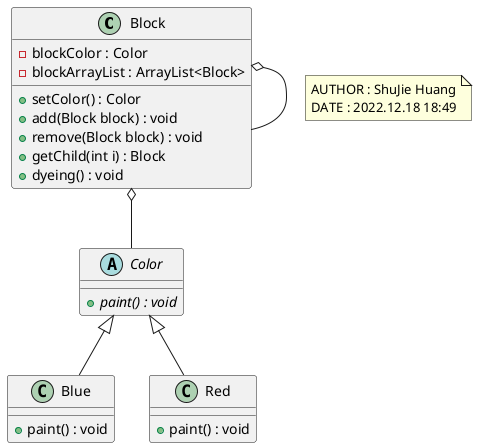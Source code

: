 @startuml

class Block {
    - blockColor : Color
    - blockArrayList : ArrayList<Block>
    + setColor() : Color
    + add(Block block) : void
    + remove(Block block) : void
    + getChild(int i) : Block
    + dyeing() : void
}

abstract class Color {
    + {abstract} paint() : void
}

class Blue {
    + paint() : void
}

class Red {
    + paint() : void
}

Block o-- Color
Block o-- Block

Blue -up-|> Color
Red -up-|> Color

note as annotation
  AUTHOR : ShuJie Huang
  DATE : 2022.12.18 18:49
end note

@enduml